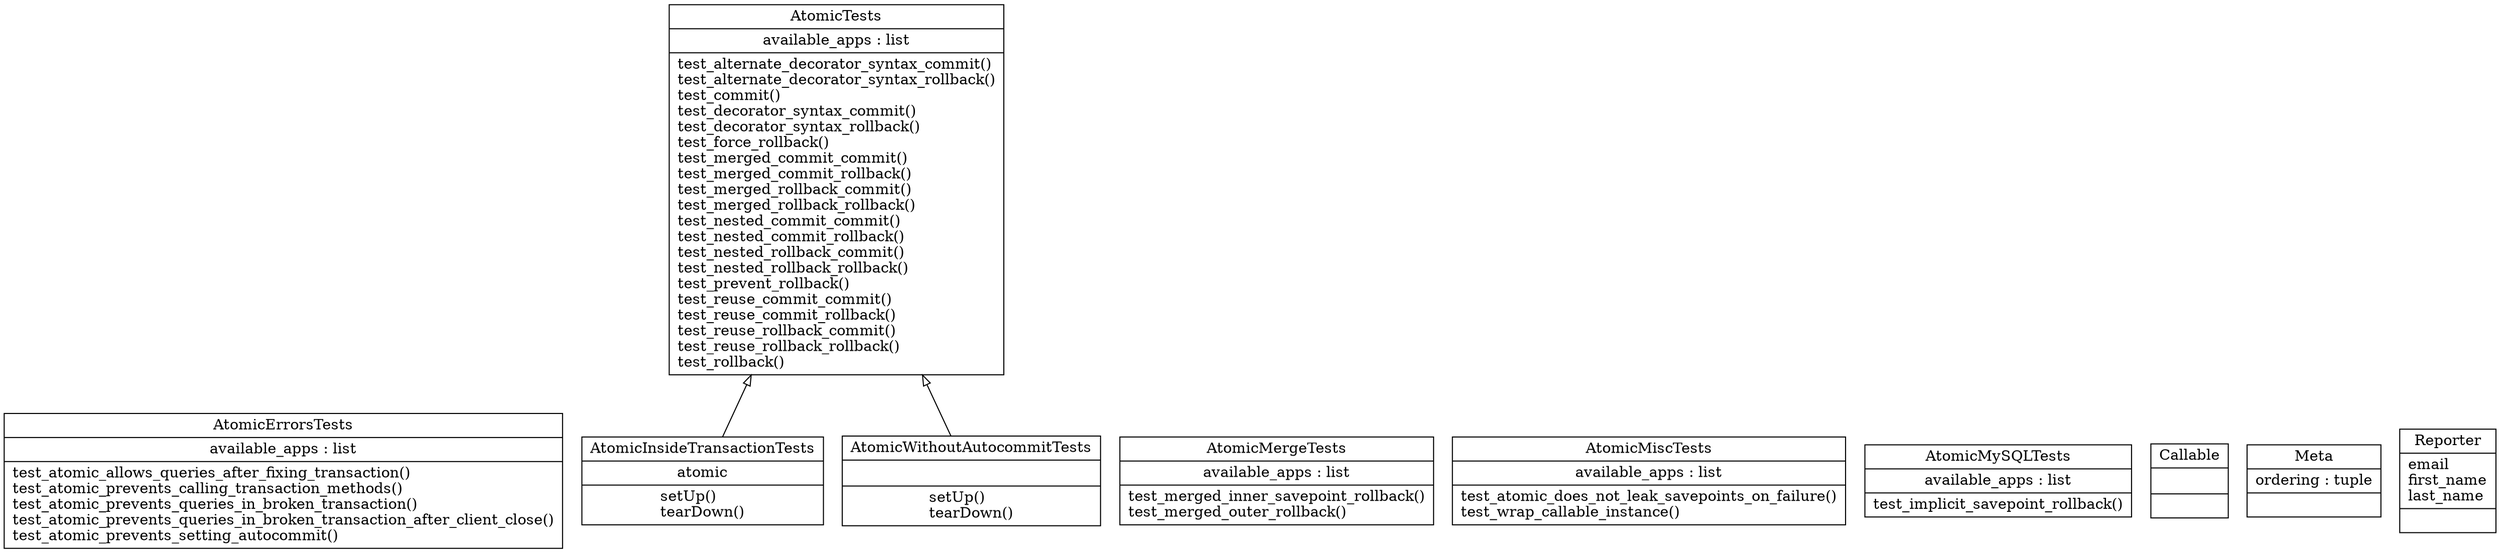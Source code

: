 digraph "classes_53" {
rankdir=BT
charset="utf-8"
"transactions.tests.AtomicErrorsTests" [color="black", fontcolor="black", label=<{AtomicErrorsTests|available_apps : list<br ALIGN="LEFT"/>|test_atomic_allows_queries_after_fixing_transaction()<br ALIGN="LEFT"/>test_atomic_prevents_calling_transaction_methods()<br ALIGN="LEFT"/>test_atomic_prevents_queries_in_broken_transaction()<br ALIGN="LEFT"/>test_atomic_prevents_queries_in_broken_transaction_after_client_close()<br ALIGN="LEFT"/>test_atomic_prevents_setting_autocommit()<br ALIGN="LEFT"/>}>, shape="record", style="solid"];
"transactions.tests.AtomicInsideTransactionTests" [color="black", fontcolor="black", label=<{AtomicInsideTransactionTests|atomic<br ALIGN="LEFT"/>|setUp()<br ALIGN="LEFT"/>tearDown()<br ALIGN="LEFT"/>}>, shape="record", style="solid"];
"transactions.tests.AtomicMergeTests" [color="black", fontcolor="black", label=<{AtomicMergeTests|available_apps : list<br ALIGN="LEFT"/>|test_merged_inner_savepoint_rollback()<br ALIGN="LEFT"/>test_merged_outer_rollback()<br ALIGN="LEFT"/>}>, shape="record", style="solid"];
"transactions.tests.AtomicMiscTests" [color="black", fontcolor="black", label=<{AtomicMiscTests|available_apps : list<br ALIGN="LEFT"/>|test_atomic_does_not_leak_savepoints_on_failure()<br ALIGN="LEFT"/>test_wrap_callable_instance()<br ALIGN="LEFT"/>}>, shape="record", style="solid"];
"transactions.tests.AtomicMySQLTests" [color="black", fontcolor="black", label=<{AtomicMySQLTests|available_apps : list<br ALIGN="LEFT"/>|test_implicit_savepoint_rollback()<br ALIGN="LEFT"/>}>, shape="record", style="solid"];
"transactions.tests.AtomicTests" [color="black", fontcolor="black", label=<{AtomicTests|available_apps : list<br ALIGN="LEFT"/>|test_alternate_decorator_syntax_commit()<br ALIGN="LEFT"/>test_alternate_decorator_syntax_rollback()<br ALIGN="LEFT"/>test_commit()<br ALIGN="LEFT"/>test_decorator_syntax_commit()<br ALIGN="LEFT"/>test_decorator_syntax_rollback()<br ALIGN="LEFT"/>test_force_rollback()<br ALIGN="LEFT"/>test_merged_commit_commit()<br ALIGN="LEFT"/>test_merged_commit_rollback()<br ALIGN="LEFT"/>test_merged_rollback_commit()<br ALIGN="LEFT"/>test_merged_rollback_rollback()<br ALIGN="LEFT"/>test_nested_commit_commit()<br ALIGN="LEFT"/>test_nested_commit_rollback()<br ALIGN="LEFT"/>test_nested_rollback_commit()<br ALIGN="LEFT"/>test_nested_rollback_rollback()<br ALIGN="LEFT"/>test_prevent_rollback()<br ALIGN="LEFT"/>test_reuse_commit_commit()<br ALIGN="LEFT"/>test_reuse_commit_rollback()<br ALIGN="LEFT"/>test_reuse_rollback_commit()<br ALIGN="LEFT"/>test_reuse_rollback_rollback()<br ALIGN="LEFT"/>test_rollback()<br ALIGN="LEFT"/>}>, shape="record", style="solid"];
"transactions.tests.AtomicWithoutAutocommitTests" [color="black", fontcolor="black", label=<{AtomicWithoutAutocommitTests|<br ALIGN="LEFT"/>|setUp()<br ALIGN="LEFT"/>tearDown()<br ALIGN="LEFT"/>}>, shape="record", style="solid"];
"transactions.tests.AtomicMiscTests.test_wrap_callable_instance.Callable" [color="black", fontcolor="black", label=<{Callable|<br ALIGN="LEFT"/>|}>, shape="record", style="solid"];
"transactions.models.Reporter.Meta" [color="black", fontcolor="black", label=<{Meta|ordering : tuple<br ALIGN="LEFT"/>|}>, shape="record", style="solid"];
"transactions.models.Reporter" [color="black", fontcolor="black", label=<{Reporter|email<br ALIGN="LEFT"/>first_name<br ALIGN="LEFT"/>last_name<br ALIGN="LEFT"/>|}>, shape="record", style="solid"];
"transactions.tests.AtomicInsideTransactionTests" -> "transactions.tests.AtomicTests" [arrowhead="empty", arrowtail="none"];
"transactions.tests.AtomicWithoutAutocommitTests" -> "transactions.tests.AtomicTests" [arrowhead="empty", arrowtail="none"];
}
